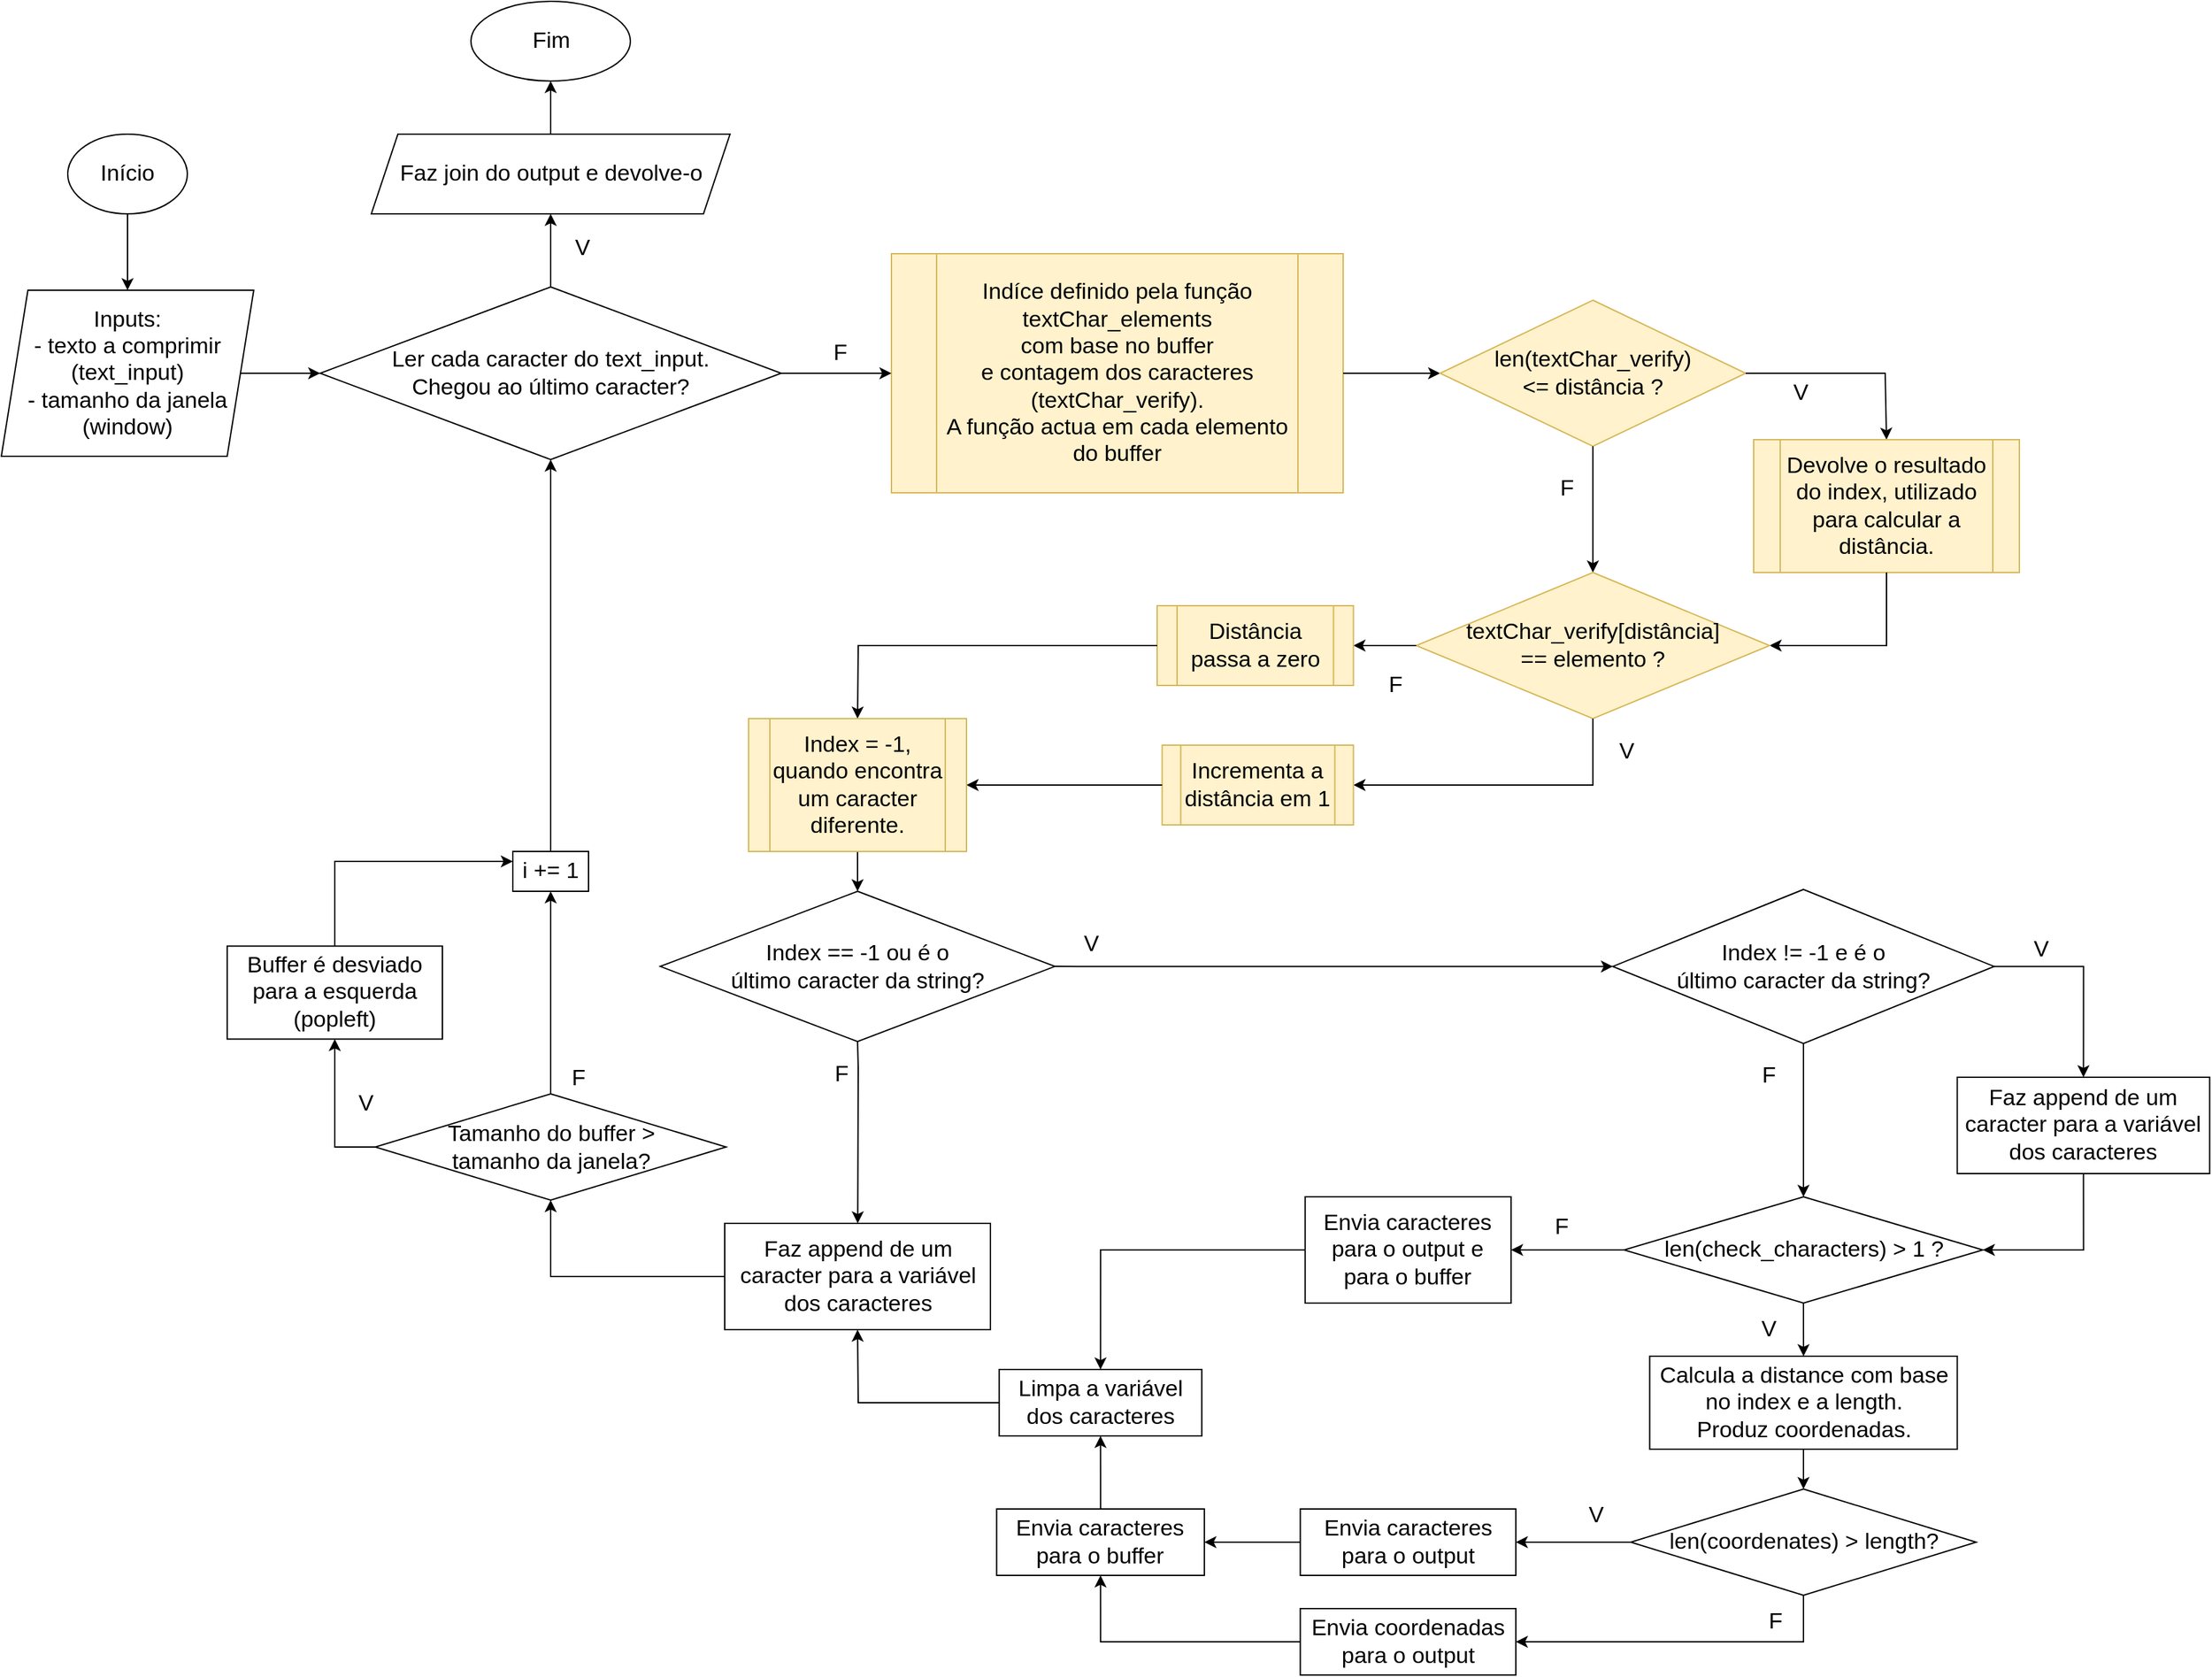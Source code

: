 <mxfile version="16.5.6" type="device"><diagram id="hglVHn5zDdBI-M0SS_Gl" name="Page-1"><mxGraphModel dx="3031" dy="1144" grid="1" gridSize="10" guides="1" tooltips="1" connect="1" arrows="1" fold="1" page="1" pageScale="1" pageWidth="827" pageHeight="1169" math="0" shadow="0"><root><mxCell id="0"/><mxCell id="1" parent="0"/><mxCell id="bUpZRpU2SzWd5fjF3Pnb-6" value="" style="edgeStyle=orthogonalEdgeStyle;rounded=0;orthogonalLoop=1;jettySize=auto;html=1;" parent="1" source="bUpZRpU2SzWd5fjF3Pnb-1" target="bUpZRpU2SzWd5fjF3Pnb-5" edge="1"><mxGeometry relative="1" as="geometry"/></mxCell><mxCell id="bUpZRpU2SzWd5fjF3Pnb-1" value="&lt;font style=&quot;font-size: 17px;&quot;&gt;Início&lt;/font&gt;" style="ellipse;whiteSpace=wrap;html=1;fontSize=17;" parent="1" vertex="1"><mxGeometry x="-50" y="430" width="90" height="60" as="geometry"/></mxCell><mxCell id="bUpZRpU2SzWd5fjF3Pnb-8" value="" style="edgeStyle=orthogonalEdgeStyle;rounded=0;orthogonalLoop=1;jettySize=auto;html=1;entryX=0;entryY=0.5;entryDx=0;entryDy=0;" parent="1" source="bUpZRpU2SzWd5fjF3Pnb-5" target="bUpZRpU2SzWd5fjF3Pnb-62" edge="1"><mxGeometry relative="1" as="geometry"><mxPoint x="150" y="610.071" as="targetPoint"/></mxGeometry></mxCell><mxCell id="bUpZRpU2SzWd5fjF3Pnb-5" value="Inputs:&lt;br&gt;&lt;div&gt;- texto a comprimir (text_input)&lt;br&gt;&lt;/div&gt;&lt;div&gt;- tamanho da janela (window)&lt;/div&gt;" style="shape=parallelogram;perimeter=parallelogramPerimeter;whiteSpace=wrap;html=1;fixedSize=1;fontSize=17;" parent="1" vertex="1"><mxGeometry x="-100" y="547.5" width="190" height="125" as="geometry"/></mxCell><mxCell id="bUpZRpU2SzWd5fjF3Pnb-11" value="Indíce definido pela função &lt;br style=&quot;font-size: 17px&quot;&gt;&lt;div style=&quot;font-size: 17px&quot;&gt;textChar_elements&lt;/div&gt;&lt;div style=&quot;font-size: 17px&quot;&gt;com base no buffer&lt;/div&gt;&lt;div style=&quot;font-size: 17px&quot;&gt;e contagem dos caracteres&lt;/div&gt;&lt;div style=&quot;font-size: 17px&quot;&gt;(textChar_verify). &lt;br&gt;&lt;/div&gt;&lt;div style=&quot;font-size: 17px&quot;&gt;A função actua em cada elemento do buffer&lt;br&gt;&lt;/div&gt;" style="shape=process;whiteSpace=wrap;html=1;backgroundOutline=1;fontSize=17;fillColor=#fff2cc;strokeColor=#d6b656;" parent="1" vertex="1"><mxGeometry x="570" y="520" width="340" height="180" as="geometry"/></mxCell><mxCell id="bUpZRpU2SzWd5fjF3Pnb-16" value="" style="endArrow=classic;html=1;rounded=0;fontSize=17;entryX=0;entryY=0.5;entryDx=0;entryDy=0;" parent="1" source="bUpZRpU2SzWd5fjF3Pnb-11" target="bUpZRpU2SzWd5fjF3Pnb-17" edge="1"><mxGeometry width="50" height="50" relative="1" as="geometry"><mxPoint x="799.37" y="680" as="sourcePoint"/><mxPoint x="683.87" y="646" as="targetPoint"/></mxGeometry></mxCell><mxCell id="bUpZRpU2SzWd5fjF3Pnb-17" value="&lt;div&gt;len(textChar_verify)&lt;/div&gt;&lt;div&gt;&amp;lt;= distância ?&lt;/div&gt;" style="rhombus;whiteSpace=wrap;html=1;fontSize=17;fillColor=#fff2cc;strokeColor=#d6b656;" parent="1" vertex="1"><mxGeometry x="983" y="555" width="230" height="110" as="geometry"/></mxCell><mxCell id="bUpZRpU2SzWd5fjF3Pnb-18" value="F" style="endArrow=classic;html=1;rounded=0;fontSize=17;exitX=0.5;exitY=1;exitDx=0;exitDy=0;entryX=0.5;entryY=0;entryDx=0;entryDy=0;" parent="1" source="bUpZRpU2SzWd5fjF3Pnb-17" target="bUpZRpU2SzWd5fjF3Pnb-22" edge="1"><mxGeometry x="-0.333" y="-20" width="50" height="50" relative="1" as="geometry"><mxPoint x="818.62" y="886" as="sourcePoint"/><mxPoint x="898" y="950" as="targetPoint"/><mxPoint as="offset"/><Array as="points"/></mxGeometry></mxCell><mxCell id="bUpZRpU2SzWd5fjF3Pnb-19" value="V" style="endArrow=classic;html=1;rounded=0;fontSize=17;entryX=0.5;entryY=0;entryDx=0;entryDy=0;exitX=1;exitY=0.5;exitDx=0;exitDy=0;" parent="1" source="bUpZRpU2SzWd5fjF3Pnb-17" target="bUpZRpU2SzWd5fjF3Pnb-20" edge="1"><mxGeometry x="-0.474" y="-15" width="50" height="50" relative="1" as="geometry"><mxPoint x="1438" y="690" as="sourcePoint"/><mxPoint x="1342" y="789" as="targetPoint"/><mxPoint as="offset"/><Array as="points"><mxPoint x="1318" y="610"/></Array></mxGeometry></mxCell><mxCell id="bUpZRpU2SzWd5fjF3Pnb-20" value="Devolve o resultado do index, utilizado para calcular a distância." style="shape=process;whiteSpace=wrap;html=1;backgroundOutline=1;fontSize=17;fillColor=#fff2cc;strokeColor=#d6b656;" parent="1" vertex="1"><mxGeometry x="1219" y="660" width="200" height="100" as="geometry"/></mxCell><mxCell id="bUpZRpU2SzWd5fjF3Pnb-21" value="" style="endArrow=classic;html=1;rounded=0;fontSize=17;exitX=0.5;exitY=1;exitDx=0;exitDy=0;entryX=1;entryY=0.5;entryDx=0;entryDy=0;" parent="1" source="bUpZRpU2SzWd5fjF3Pnb-20" target="bUpZRpU2SzWd5fjF3Pnb-22" edge="1"><mxGeometry width="50" height="50" relative="1" as="geometry"><mxPoint x="1951.875" y="939" as="sourcePoint"/><mxPoint x="1268" y="895" as="targetPoint"/><Array as="points"><mxPoint x="1319" y="815"/></Array></mxGeometry></mxCell><mxCell id="bUpZRpU2SzWd5fjF3Pnb-22" value="&lt;div&gt;textChar_verify[distância]&lt;/div&gt;&lt;div&gt;== elemento ?&lt;/div&gt;" style="rhombus;whiteSpace=wrap;html=1;fontSize=17;fillColor=#fff2cc;strokeColor=#d6b656;" parent="1" vertex="1"><mxGeometry x="965" y="760" width="266" height="110" as="geometry"/></mxCell><mxCell id="bUpZRpU2SzWd5fjF3Pnb-23" value="V" style="endArrow=classic;html=1;rounded=0;fontSize=17;entryX=1;entryY=0.5;entryDx=0;entryDy=0;exitX=0.5;exitY=1;exitDx=0;exitDy=0;" parent="1" source="bUpZRpU2SzWd5fjF3Pnb-22" target="bUpZRpU2SzWd5fjF3Pnb-26" edge="1"><mxGeometry x="-0.786" y="25" width="50" height="50" relative="1" as="geometry"><mxPoint x="1120" y="950" as="sourcePoint"/><mxPoint x="1410" y="970" as="targetPoint"/><mxPoint as="offset"/><Array as="points"><mxPoint x="1098" y="920"/></Array></mxGeometry></mxCell><mxCell id="bUpZRpU2SzWd5fjF3Pnb-24" value="F" style="endArrow=classic;html=1;rounded=0;fontSize=17;exitX=0;exitY=0.5;exitDx=0;exitDy=0;entryX=1;entryY=0.5;entryDx=0;entryDy=0;" parent="1" source="bUpZRpU2SzWd5fjF3Pnb-22" target="bUpZRpU2SzWd5fjF3Pnb-25" edge="1"><mxGeometry x="-0.333" y="30" width="50" height="50" relative="1" as="geometry"><mxPoint x="2114" y="1432.0" as="sourcePoint"/><mxPoint x="940" y="815" as="targetPoint"/><mxPoint as="offset"/><Array as="points"/></mxGeometry></mxCell><mxCell id="bUpZRpU2SzWd5fjF3Pnb-25" value="&lt;div&gt;Distância passa a zero&lt;/div&gt;" style="shape=process;whiteSpace=wrap;html=1;backgroundOutline=1;fontSize=17;fillColor=#fff2cc;strokeColor=#d6b656;" parent="1" vertex="1"><mxGeometry x="770" y="785" width="147.76" height="60" as="geometry"/></mxCell><mxCell id="bUpZRpU2SzWd5fjF3Pnb-26" value="&lt;div&gt;Incrementa a distância em 1&lt;/div&gt;" style="shape=process;whiteSpace=wrap;html=1;backgroundOutline=1;fontSize=17;fillColor=#fff2cc;strokeColor=#d6b656;" parent="1" vertex="1"><mxGeometry x="773.76" y="890" width="144" height="60" as="geometry"/></mxCell><mxCell id="bUpZRpU2SzWd5fjF3Pnb-27" value="" style="endArrow=classic;html=1;rounded=0;fontSize=17;exitX=0;exitY=0.5;exitDx=0;exitDy=0;entryX=1;entryY=0.5;entryDx=0;entryDy=0;" parent="1" source="bUpZRpU2SzWd5fjF3Pnb-26" target="bUpZRpU2SzWd5fjF3Pnb-29" edge="1"><mxGeometry width="50" height="50" relative="1" as="geometry"><mxPoint x="1449" y="1324" as="sourcePoint"/><mxPoint x="630" y="920" as="targetPoint"/><Array as="points"/></mxGeometry></mxCell><mxCell id="bUpZRpU2SzWd5fjF3Pnb-28" value="" style="endArrow=classic;html=1;rounded=0;fontSize=17;exitX=0;exitY=0.5;exitDx=0;exitDy=0;entryX=0.5;entryY=0;entryDx=0;entryDy=0;" parent="1" source="bUpZRpU2SzWd5fjF3Pnb-25" target="bUpZRpU2SzWd5fjF3Pnb-29" edge="1"><mxGeometry width="50" height="50" relative="1" as="geometry"><mxPoint x="1292" y="1194" as="sourcePoint"/><mxPoint x="620" y="815" as="targetPoint"/><Array as="points"><mxPoint x="545" y="815"/></Array></mxGeometry></mxCell><mxCell id="bUpZRpU2SzWd5fjF3Pnb-32" value="" style="edgeStyle=orthogonalEdgeStyle;rounded=0;orthogonalLoop=1;jettySize=auto;html=1;fontSize=17;exitX=0.5;exitY=1;exitDx=0;exitDy=0;" parent="1" source="bUpZRpU2SzWd5fjF3Pnb-29" target="bUpZRpU2SzWd5fjF3Pnb-31" edge="1"><mxGeometry relative="1" as="geometry"/></mxCell><mxCell id="bUpZRpU2SzWd5fjF3Pnb-29" value="Index = -1, quando encontra um caracter diferente." style="shape=process;whiteSpace=wrap;html=1;backgroundOutline=1;fontSize=17;fillColor=#fff2cc;strokeColor=#d6b656;" parent="1" vertex="1"><mxGeometry x="462.5" y="870" width="164" height="100" as="geometry"/></mxCell><mxCell id="bUpZRpU2SzWd5fjF3Pnb-38" value="V" style="edgeStyle=orthogonalEdgeStyle;rounded=0;orthogonalLoop=1;jettySize=auto;html=1;fontSize=17;exitX=1;exitY=0.5;exitDx=0;exitDy=0;" parent="1" source="bUpZRpU2SzWd5fjF3Pnb-31" target="bUpZRpU2SzWd5fjF3Pnb-37" edge="1"><mxGeometry x="-0.872" y="17" relative="1" as="geometry"><mxPoint as="offset"/><Array as="points"><mxPoint x="710" y="1057"/><mxPoint x="710" y="1057"/></Array></mxGeometry></mxCell><mxCell id="bUpZRpU2SzWd5fjF3Pnb-31" value="&lt;div&gt;Index == -1 ou é o&lt;br&gt; último caracter da string?&lt;/div&gt;" style="rhombus;whiteSpace=wrap;html=1;fontSize=17;" parent="1" vertex="1"><mxGeometry x="396" y="1000" width="297" height="113.12" as="geometry"/></mxCell><mxCell id="bUpZRpU2SzWd5fjF3Pnb-68" value="" style="edgeStyle=orthogonalEdgeStyle;rounded=0;orthogonalLoop=1;jettySize=auto;html=1;fontSize=17;exitX=0;exitY=0.5;exitDx=0;exitDy=0;" parent="1" source="bUpZRpU2SzWd5fjF3Pnb-35" target="bUpZRpU2SzWd5fjF3Pnb-67" edge="1"><mxGeometry relative="1" as="geometry"/></mxCell><mxCell id="bUpZRpU2SzWd5fjF3Pnb-35" value="Faz append de um caracter para a variável dos caracteres" style="whiteSpace=wrap;html=1;fontSize=17;" parent="1" vertex="1"><mxGeometry x="444.5" y="1250" width="200" height="80" as="geometry"/></mxCell><mxCell id="bUpZRpU2SzWd5fjF3Pnb-40" value="V" style="edgeStyle=orthogonalEdgeStyle;rounded=0;orthogonalLoop=1;jettySize=auto;html=1;fontSize=17;entryX=0.5;entryY=0;entryDx=0;entryDy=0;exitX=1;exitY=0.5;exitDx=0;exitDy=0;" parent="1" source="bUpZRpU2SzWd5fjF3Pnb-37" target="bUpZRpU2SzWd5fjF3Pnb-39" edge="1"><mxGeometry x="-0.539" y="13" relative="1" as="geometry"><mxPoint as="offset"/></mxGeometry></mxCell><mxCell id="bUpZRpU2SzWd5fjF3Pnb-42" value="F" style="edgeStyle=orthogonalEdgeStyle;rounded=0;orthogonalLoop=1;jettySize=auto;html=1;fontSize=17;entryX=0.5;entryY=0;entryDx=0;entryDy=0;" parent="1" source="bUpZRpU2SzWd5fjF3Pnb-37" target="bUpZRpU2SzWd5fjF3Pnb-41" edge="1"><mxGeometry x="-0.575" y="-26" relative="1" as="geometry"><mxPoint x="-1" as="offset"/><mxPoint x="1330" y="1240" as="targetPoint"/></mxGeometry></mxCell><mxCell id="bUpZRpU2SzWd5fjF3Pnb-37" value="&lt;div&gt;Index != -1 e é o&lt;/div&gt;&lt;div&gt;último caracter da string?&lt;/div&gt;" style="rhombus;whiteSpace=wrap;html=1;fontSize=17;" parent="1" vertex="1"><mxGeometry x="1113" y="998.6" width="287" height="115.93" as="geometry"/></mxCell><mxCell id="bUpZRpU2SzWd5fjF3Pnb-39" value="Faz append de um caracter para a variável dos caracteres" style="whiteSpace=wrap;html=1;fontSize=17;" parent="1" vertex="1"><mxGeometry x="1372.25" y="1140" width="190" height="72.5" as="geometry"/></mxCell><mxCell id="bUpZRpU2SzWd5fjF3Pnb-44" value="V" style="edgeStyle=orthogonalEdgeStyle;rounded=0;orthogonalLoop=1;jettySize=auto;html=1;fontSize=17;exitX=0.5;exitY=1;exitDx=0;exitDy=0;" parent="1" source="bUpZRpU2SzWd5fjF3Pnb-41" target="bUpZRpU2SzWd5fjF3Pnb-43" edge="1"><mxGeometry x="-0.003" y="-26" relative="1" as="geometry"><mxPoint x="-1" as="offset"/></mxGeometry></mxCell><mxCell id="bUpZRpU2SzWd5fjF3Pnb-55" value="F" style="edgeStyle=orthogonalEdgeStyle;rounded=0;orthogonalLoop=1;jettySize=auto;html=1;fontSize=17;exitX=0;exitY=0.5;exitDx=0;exitDy=0;" parent="1" source="bUpZRpU2SzWd5fjF3Pnb-41" target="bUpZRpU2SzWd5fjF3Pnb-54" edge="1"><mxGeometry x="0.111" y="-17" relative="1" as="geometry"><mxPoint as="offset"/></mxGeometry></mxCell><mxCell id="bUpZRpU2SzWd5fjF3Pnb-41" value="len(check_characters) &amp;gt; 1 ?" style="rhombus;whiteSpace=wrap;html=1;fontSize=17;" parent="1" vertex="1"><mxGeometry x="1121.5" y="1230" width="270" height="80" as="geometry"/></mxCell><mxCell id="bUpZRpU2SzWd5fjF3Pnb-46" value="" style="edgeStyle=orthogonalEdgeStyle;rounded=0;orthogonalLoop=1;jettySize=auto;html=1;fontSize=17;exitX=0.5;exitY=1;exitDx=0;exitDy=0;" parent="1" source="bUpZRpU2SzWd5fjF3Pnb-43" target="bUpZRpU2SzWd5fjF3Pnb-45" edge="1"><mxGeometry relative="1" as="geometry"/></mxCell><mxCell id="bUpZRpU2SzWd5fjF3Pnb-43" value="&lt;div&gt;Calcula a distance com base&lt;/div&gt;&lt;div&gt;no index e a length.&lt;/div&gt;&lt;div&gt;Produz coordenadas.&lt;/div&gt;" style="whiteSpace=wrap;html=1;fontSize=17;" parent="1" vertex="1"><mxGeometry x="1140.75" y="1350" width="231.5" height="70" as="geometry"/></mxCell><mxCell id="bUpZRpU2SzWd5fjF3Pnb-48" value="V" style="edgeStyle=orthogonalEdgeStyle;rounded=0;orthogonalLoop=1;jettySize=auto;html=1;fontSize=17;exitX=0;exitY=0.5;exitDx=0;exitDy=0;" parent="1" source="bUpZRpU2SzWd5fjF3Pnb-45" target="bUpZRpU2SzWd5fjF3Pnb-47" edge="1"><mxGeometry x="-0.387" y="-20" relative="1" as="geometry"><mxPoint as="offset"/></mxGeometry></mxCell><mxCell id="bUpZRpU2SzWd5fjF3Pnb-45" value="len(coordenates) &amp;gt; length?" style="rhombus;whiteSpace=wrap;html=1;fontSize=17;" parent="1" vertex="1"><mxGeometry x="1126.5" y="1450" width="260" height="80" as="geometry"/></mxCell><mxCell id="bUpZRpU2SzWd5fjF3Pnb-47" value="&lt;div&gt;Envia caracteres para o output&lt;/div&gt;" style="whiteSpace=wrap;html=1;fontSize=17;" parent="1" vertex="1"><mxGeometry x="877.75" y="1465" width="162.25" height="50" as="geometry"/></mxCell><mxCell id="bUpZRpU2SzWd5fjF3Pnb-52" value="" style="edgeStyle=orthogonalEdgeStyle;rounded=0;orthogonalLoop=1;jettySize=auto;html=1;fontSize=17;entryX=0.5;entryY=1;entryDx=0;entryDy=0;exitX=0;exitY=0.5;exitDx=0;exitDy=0;" parent="1" source="bUpZRpU2SzWd5fjF3Pnb-49" target="bUpZRpU2SzWd5fjF3Pnb-51" edge="1"><mxGeometry relative="1" as="geometry"><mxPoint x="840" y="1560" as="sourcePoint"/></mxGeometry></mxCell><mxCell id="bUpZRpU2SzWd5fjF3Pnb-49" value="Envia coordenadas para o output" style="whiteSpace=wrap;html=1;fontSize=17;" parent="1" vertex="1"><mxGeometry x="877.75" y="1540" width="162.25" height="50" as="geometry"/></mxCell><mxCell id="bUpZRpU2SzWd5fjF3Pnb-50" value="F" style="edgeStyle=orthogonalEdgeStyle;rounded=0;orthogonalLoop=1;jettySize=auto;html=1;fontSize=17;exitX=0.5;exitY=1;exitDx=0;exitDy=0;entryX=1;entryY=0.5;entryDx=0;entryDy=0;" parent="1" source="bUpZRpU2SzWd5fjF3Pnb-45" target="bUpZRpU2SzWd5fjF3Pnb-49" edge="1"><mxGeometry x="-0.55" y="-15" relative="1" as="geometry"><mxPoint x="2412.75" y="1300" as="sourcePoint"/><mxPoint x="2492.75" y="1300" as="targetPoint"/><mxPoint as="offset"/></mxGeometry></mxCell><mxCell id="-PZRcOX1HkP9AVvZPVvr-9" value="" style="edgeStyle=orthogonalEdgeStyle;rounded=0;orthogonalLoop=1;jettySize=auto;html=1;fontSize=17;" edge="1" parent="1" source="bUpZRpU2SzWd5fjF3Pnb-51" target="bUpZRpU2SzWd5fjF3Pnb-57"><mxGeometry relative="1" as="geometry"/></mxCell><mxCell id="bUpZRpU2SzWd5fjF3Pnb-51" value="&lt;div&gt;Envia caracteres para o buffer&lt;/div&gt;" style="whiteSpace=wrap;html=1;fontSize=17;" parent="1" vertex="1"><mxGeometry x="649.19" y="1465" width="156.37" height="50" as="geometry"/></mxCell><mxCell id="bUpZRpU2SzWd5fjF3Pnb-53" value="" style="edgeStyle=orthogonalEdgeStyle;rounded=0;orthogonalLoop=1;jettySize=auto;html=1;fontSize=17;entryX=1;entryY=0.5;entryDx=0;entryDy=0;exitX=0;exitY=0.5;exitDx=0;exitDy=0;" parent="1" source="bUpZRpU2SzWd5fjF3Pnb-47" target="bUpZRpU2SzWd5fjF3Pnb-51" edge="1"><mxGeometry relative="1" as="geometry"><mxPoint x="1662.75" y="1570" as="sourcePoint"/><mxPoint x="1735.25" y="1660" as="targetPoint"/></mxGeometry></mxCell><mxCell id="bUpZRpU2SzWd5fjF3Pnb-54" value="Envia caracteres para o output e para o buffer" style="whiteSpace=wrap;html=1;fontSize=17;" parent="1" vertex="1"><mxGeometry x="881.38" y="1230" width="155" height="80" as="geometry"/></mxCell><mxCell id="bUpZRpU2SzWd5fjF3Pnb-57" value="Limpa a variável dos caracteres" style="whiteSpace=wrap;html=1;fontSize=17;" parent="1" vertex="1"><mxGeometry x="651.12" y="1360" width="152.5" height="50" as="geometry"/></mxCell><mxCell id="bUpZRpU2SzWd5fjF3Pnb-59" value="" style="edgeStyle=orthogonalEdgeStyle;rounded=0;orthogonalLoop=1;jettySize=auto;html=1;fontSize=17;exitX=0;exitY=0.5;exitDx=0;exitDy=0;entryX=0.5;entryY=0;entryDx=0;entryDy=0;" parent="1" source="bUpZRpU2SzWd5fjF3Pnb-54" target="bUpZRpU2SzWd5fjF3Pnb-57" edge="1"><mxGeometry relative="1" as="geometry"><mxPoint x="2492.526" y="1730" as="sourcePoint"/><mxPoint x="2065" y="1830" as="targetPoint"/></mxGeometry></mxCell><mxCell id="bUpZRpU2SzWd5fjF3Pnb-76" value="V" style="edgeStyle=orthogonalEdgeStyle;rounded=0;orthogonalLoop=1;jettySize=auto;html=1;fontSize=17;entryX=0.5;entryY=1;entryDx=0;entryDy=0;" parent="1" source="bUpZRpU2SzWd5fjF3Pnb-62" target="bUpZRpU2SzWd5fjF3Pnb-80" edge="1"><mxGeometry x="0.048" y="-23" relative="1" as="geometry"><mxPoint x="366.769" y="440" as="targetPoint"/><mxPoint as="offset"/></mxGeometry></mxCell><mxCell id="bUpZRpU2SzWd5fjF3Pnb-62" value="&lt;div&gt;Ler cada caracter do text_input.&lt;/div&gt;&lt;div&gt;Chegou ao último caracter?&lt;/div&gt;" style="rhombus;whiteSpace=wrap;html=1;fontSize=17;" parent="1" vertex="1"><mxGeometry x="140" y="545" width="347" height="130" as="geometry"/></mxCell><mxCell id="bUpZRpU2SzWd5fjF3Pnb-63" value="F" style="endArrow=classic;html=1;rounded=0;fontSize=17;exitX=1;exitY=0.5;exitDx=0;exitDy=0;" parent="1" source="bUpZRpU2SzWd5fjF3Pnb-62" target="bUpZRpU2SzWd5fjF3Pnb-11" edge="1"><mxGeometry x="0.087" y="15" width="50" height="50" relative="1" as="geometry"><mxPoint x="969.37" y="805" as="sourcePoint"/><mxPoint x="1025.74" y="805" as="targetPoint"/><mxPoint x="-1" as="offset"/></mxGeometry></mxCell><mxCell id="bUpZRpU2SzWd5fjF3Pnb-71" value="V" style="edgeStyle=orthogonalEdgeStyle;rounded=0;orthogonalLoop=1;jettySize=auto;html=1;fontSize=17;exitX=0;exitY=0.5;exitDx=0;exitDy=0;" parent="1" source="bUpZRpU2SzWd5fjF3Pnb-67" target="bUpZRpU2SzWd5fjF3Pnb-70" edge="1"><mxGeometry x="0.111" y="-23" relative="1" as="geometry"><mxPoint y="-1" as="offset"/></mxGeometry></mxCell><mxCell id="bUpZRpU2SzWd5fjF3Pnb-73" value="F" style="edgeStyle=orthogonalEdgeStyle;rounded=0;orthogonalLoop=1;jettySize=auto;html=1;fontSize=17;" parent="1" source="bUpZRpU2SzWd5fjF3Pnb-67" target="bUpZRpU2SzWd5fjF3Pnb-72" edge="1"><mxGeometry x="-0.85" y="-20" relative="1" as="geometry"><mxPoint as="offset"/></mxGeometry></mxCell><mxCell id="bUpZRpU2SzWd5fjF3Pnb-67" value="&lt;div&gt;Tamanho do buffer &amp;gt;&lt;/div&gt;&lt;div&gt;tamanho da janela?&lt;/div&gt;" style="rhombus;whiteSpace=wrap;html=1;fontSize=17;" parent="1" vertex="1"><mxGeometry x="181.5" y="1152.5" width="264" height="80" as="geometry"/></mxCell><mxCell id="bUpZRpU2SzWd5fjF3Pnb-70" value="Buffer é desviado para a esquerda (popleft)" style="whiteSpace=wrap;html=1;fontSize=17;" parent="1" vertex="1"><mxGeometry x="70" y="1041.25" width="162" height="70" as="geometry"/></mxCell><mxCell id="bUpZRpU2SzWd5fjF3Pnb-72" value="i += 1" style="whiteSpace=wrap;html=1;fontSize=17;" parent="1" vertex="1"><mxGeometry x="285" y="970" width="57" height="30" as="geometry"/></mxCell><mxCell id="bUpZRpU2SzWd5fjF3Pnb-74" value="" style="edgeStyle=orthogonalEdgeStyle;rounded=0;orthogonalLoop=1;jettySize=auto;html=1;fontSize=17;exitX=0.5;exitY=0;exitDx=0;exitDy=0;entryX=0;entryY=0.25;entryDx=0;entryDy=0;" parent="1" source="bUpZRpU2SzWd5fjF3Pnb-70" target="bUpZRpU2SzWd5fjF3Pnb-72" edge="1"><mxGeometry relative="1" as="geometry"><mxPoint x="881.5" y="1591.0" as="sourcePoint"/><mxPoint x="702.5" y="1591.0" as="targetPoint"/></mxGeometry></mxCell><mxCell id="bUpZRpU2SzWd5fjF3Pnb-78" value="" style="edgeStyle=orthogonalEdgeStyle;rounded=0;orthogonalLoop=1;jettySize=auto;html=1;fontSize=17;exitX=0.5;exitY=0;exitDx=0;exitDy=0;" parent="1" source="bUpZRpU2SzWd5fjF3Pnb-80" target="bUpZRpU2SzWd5fjF3Pnb-77" edge="1"><mxGeometry relative="1" as="geometry"><mxPoint x="366.769" y="380" as="sourcePoint"/></mxGeometry></mxCell><mxCell id="bUpZRpU2SzWd5fjF3Pnb-77" value="Fim" style="ellipse;whiteSpace=wrap;html=1;fontSize=17;" parent="1" vertex="1"><mxGeometry x="253.5" y="330" width="120" height="60" as="geometry"/></mxCell><mxCell id="bUpZRpU2SzWd5fjF3Pnb-79" value="" style="edgeStyle=orthogonalEdgeStyle;rounded=0;orthogonalLoop=1;jettySize=auto;html=1;fontSize=17;entryX=0.5;entryY=1;entryDx=0;entryDy=0;exitX=0.5;exitY=0;exitDx=0;exitDy=0;" parent="1" source="bUpZRpU2SzWd5fjF3Pnb-72" target="bUpZRpU2SzWd5fjF3Pnb-62" edge="1"><mxGeometry x="-0.85" y="-20" relative="1" as="geometry"><mxPoint x="520.0" y="2010" as="sourcePoint"/><mxPoint x="360.0" y="1750" as="targetPoint"/><mxPoint as="offset"/></mxGeometry></mxCell><mxCell id="bUpZRpU2SzWd5fjF3Pnb-80" value="Faz join do output e devolve-o" style="shape=parallelogram;perimeter=parallelogramPerimeter;whiteSpace=wrap;html=1;fixedSize=1;fontSize=17;" parent="1" vertex="1"><mxGeometry x="178.5" y="430" width="270" height="60" as="geometry"/></mxCell><mxCell id="bUpZRpU2SzWd5fjF3Pnb-81" value="" style="edgeStyle=orthogonalEdgeStyle;rounded=0;orthogonalLoop=1;jettySize=auto;html=1;fontSize=17;exitX=0.5;exitY=1;exitDx=0;exitDy=0;entryX=1;entryY=0.5;entryDx=0;entryDy=0;" parent="1" source="bUpZRpU2SzWd5fjF3Pnb-39" edge="1" target="bUpZRpU2SzWd5fjF3Pnb-41"><mxGeometry x="-0.111" y="-15" relative="1" as="geometry"><mxPoint x="2075.0" y="1390" as="sourcePoint"/><mxPoint x="2065" y="1300" as="targetPoint"/><mxPoint as="offset"/></mxGeometry></mxCell><mxCell id="-PZRcOX1HkP9AVvZPVvr-7" value="" style="endArrow=classic;html=1;rounded=0;entryX=0.5;entryY=1;entryDx=0;entryDy=0;exitX=0;exitY=0.5;exitDx=0;exitDy=0;" edge="1" parent="1" source="bUpZRpU2SzWd5fjF3Pnb-57" target="bUpZRpU2SzWd5fjF3Pnb-35"><mxGeometry width="50" height="50" relative="1" as="geometry"><mxPoint x="990" y="1630" as="sourcePoint"/><mxPoint x="1040" y="1580" as="targetPoint"/><Array as="points"><mxPoint x="545" y="1385"/></Array></mxGeometry></mxCell><mxCell id="-PZRcOX1HkP9AVvZPVvr-8" value="F" style="endArrow=classic;html=1;rounded=0;exitX=0.5;exitY=1;exitDx=0;exitDy=0;fontSize=17;" edge="1" parent="1" source="bUpZRpU2SzWd5fjF3Pnb-31" target="bUpZRpU2SzWd5fjF3Pnb-35"><mxGeometry x="-0.635" y="-13" width="50" height="50" relative="1" as="geometry"><mxPoint x="560" y="1120" as="sourcePoint"/><mxPoint x="510" y="1180" as="targetPoint"/><Array as="points"><mxPoint x="545" y="1133"/></Array><mxPoint as="offset"/></mxGeometry></mxCell></root></mxGraphModel></diagram></mxfile>